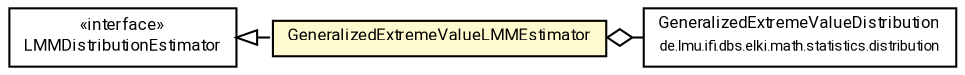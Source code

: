 #!/usr/local/bin/dot
#
# Class diagram 
# Generated by UMLGraph version R5_7_2-60-g0e99a6 (http://www.spinellis.gr/umlgraph/)
#

digraph G {
	graph [fontnames="svg"]
	edge [fontname="Roboto",fontsize=7,labelfontname="Roboto",labelfontsize=7,color="black"];
	node [fontname="Roboto",fontcolor="black",fontsize=8,shape=plaintext,margin=0,width=0,height=0];
	nodesep=0.15;
	ranksep=0.25;
	rankdir=LR;
	// de.lmu.ifi.dbs.elki.math.statistics.distribution.estimator.GeneralizedExtremeValueLMMEstimator
	c4675452 [label=<<table title="de.lmu.ifi.dbs.elki.math.statistics.distribution.estimator.GeneralizedExtremeValueLMMEstimator" border="0" cellborder="1" cellspacing="0" cellpadding="2" bgcolor="lemonChiffon" href="GeneralizedExtremeValueLMMEstimator.html" target="_parent">
		<tr><td><table border="0" cellspacing="0" cellpadding="1">
		<tr><td align="center" balign="center"> <font face="Roboto">GeneralizedExtremeValueLMMEstimator</font> </td></tr>
		</table></td></tr>
		</table>>, URL="GeneralizedExtremeValueLMMEstimator.html"];
	// de.lmu.ifi.dbs.elki.math.statistics.distribution.estimator.LMMDistributionEstimator<D extends de.lmu.ifi.dbs.elki.math.statistics.distribution.Distribution>
	c4675520 [label=<<table title="de.lmu.ifi.dbs.elki.math.statistics.distribution.estimator.LMMDistributionEstimator" border="0" cellborder="1" cellspacing="0" cellpadding="2" href="LMMDistributionEstimator.html" target="_parent">
		<tr><td><table border="0" cellspacing="0" cellpadding="1">
		<tr><td align="center" balign="center"> &#171;interface&#187; </td></tr>
		<tr><td align="center" balign="center"> <font face="Roboto">LMMDistributionEstimator</font> </td></tr>
		</table></td></tr>
		</table>>, URL="LMMDistributionEstimator.html"];
	// de.lmu.ifi.dbs.elki.math.statistics.distribution.GeneralizedExtremeValueDistribution
	c4675573 [label=<<table title="de.lmu.ifi.dbs.elki.math.statistics.distribution.GeneralizedExtremeValueDistribution" border="0" cellborder="1" cellspacing="0" cellpadding="2" href="../GeneralizedExtremeValueDistribution.html" target="_parent">
		<tr><td><table border="0" cellspacing="0" cellpadding="1">
		<tr><td align="center" balign="center"> <font face="Roboto">GeneralizedExtremeValueDistribution</font> </td></tr>
		<tr><td align="center" balign="center"> <font face="Roboto" point-size="7.0">de.lmu.ifi.dbs.elki.math.statistics.distribution</font> </td></tr>
		</table></td></tr>
		</table>>, URL="../GeneralizedExtremeValueDistribution.html"];
	// de.lmu.ifi.dbs.elki.math.statistics.distribution.estimator.GeneralizedExtremeValueLMMEstimator implements de.lmu.ifi.dbs.elki.math.statistics.distribution.estimator.LMMDistributionEstimator<D extends de.lmu.ifi.dbs.elki.math.statistics.distribution.Distribution>
	c4675520 -> c4675452 [arrowtail=empty,style=dashed,dir=back,weight=9];
	// de.lmu.ifi.dbs.elki.math.statistics.distribution.estimator.GeneralizedExtremeValueLMMEstimator has de.lmu.ifi.dbs.elki.math.statistics.distribution.GeneralizedExtremeValueDistribution
	c4675452 -> c4675573 [arrowhead=none,arrowtail=ediamond,dir=back,weight=4];
}

